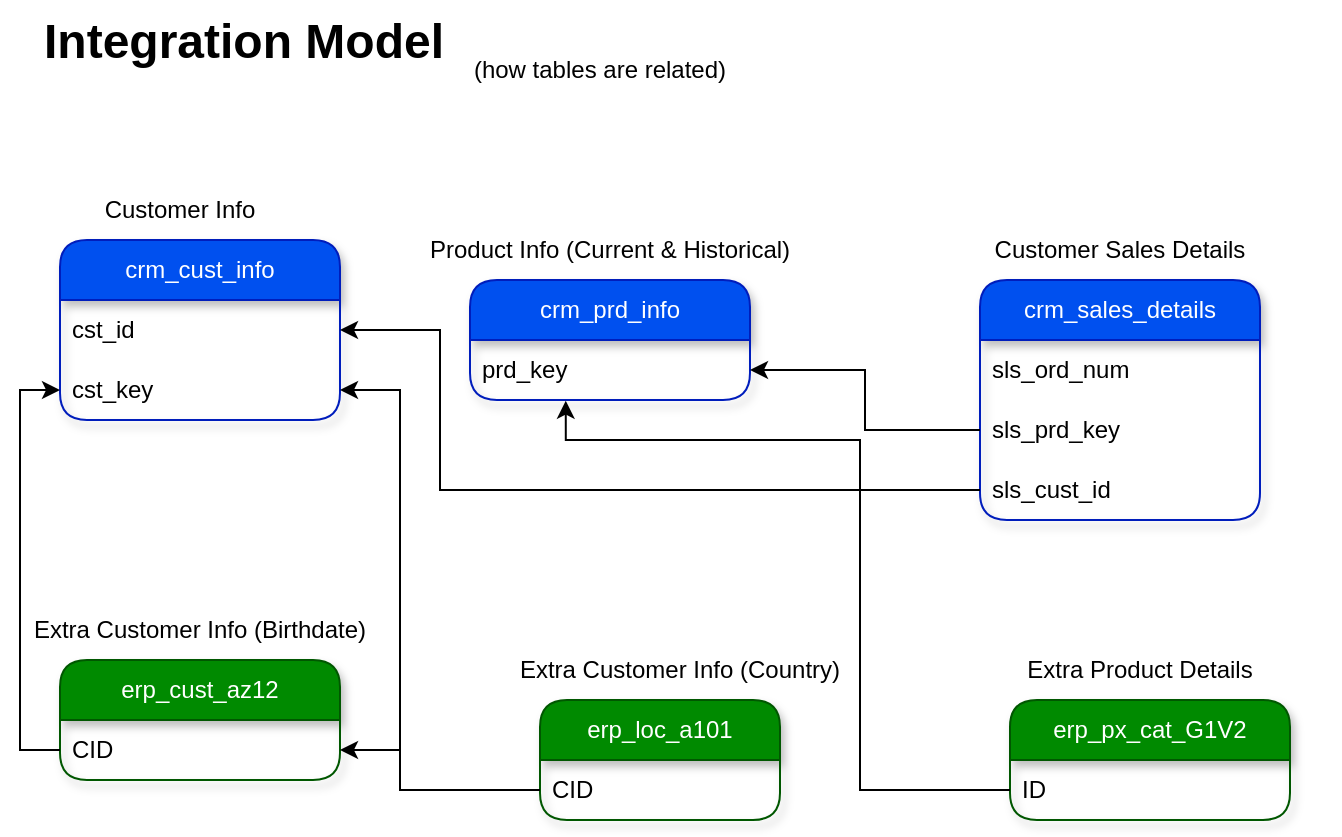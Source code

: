 <mxfile version="28.0.6">
  <diagram name="Page-1" id="1IV1Lp-0Q4gGTwSvuqIp">
    <mxGraphModel dx="668" dy="645" grid="1" gridSize="10" guides="1" tooltips="1" connect="1" arrows="1" fold="1" page="1" pageScale="1" pageWidth="850" pageHeight="1100" math="0" shadow="0">
      <root>
        <mxCell id="0" />
        <mxCell id="1" parent="0" />
        <mxCell id="cW0bchomlTPAPh1zJUbb-1" value="&lt;h1 style=&quot;margin-top: 0px;&quot;&gt;Integration Model&lt;/h1&gt;" style="text;html=1;whiteSpace=wrap;overflow=hidden;rounded=0;" parent="1" vertex="1">
          <mxGeometry x="20" y="40" width="210" height="40" as="geometry" />
        </mxCell>
        <mxCell id="cW0bchomlTPAPh1zJUbb-2" value="(how tables are related)" style="text;html=1;align=center;verticalAlign=middle;whiteSpace=wrap;rounded=0;" parent="1" vertex="1">
          <mxGeometry x="230" y="60" width="140" height="30" as="geometry" />
        </mxCell>
        <mxCell id="cW0bchomlTPAPh1zJUbb-3" value="crm_cust_info" style="swimlane;fontStyle=0;childLayout=stackLayout;horizontal=1;startSize=30;horizontalStack=0;resizeParent=1;resizeParentMax=0;resizeLast=0;collapsible=1;marginBottom=0;whiteSpace=wrap;html=1;rounded=1;shadow=1;labelBorderColor=none;fillColor=#0050ef;fontColor=#ffffff;strokeColor=#001DBC;" parent="1" vertex="1">
          <mxGeometry x="30" y="160" width="140" height="90" as="geometry" />
        </mxCell>
        <mxCell id="cW0bchomlTPAPh1zJUbb-4" value="cst_id" style="text;strokeColor=none;fillColor=none;align=left;verticalAlign=middle;spacingLeft=4;spacingRight=4;overflow=hidden;points=[[0,0.5],[1,0.5]];portConstraint=eastwest;rotatable=0;whiteSpace=wrap;html=1;" parent="cW0bchomlTPAPh1zJUbb-3" vertex="1">
          <mxGeometry y="30" width="140" height="30" as="geometry" />
        </mxCell>
        <mxCell id="cW0bchomlTPAPh1zJUbb-30" value="cst_key" style="text;strokeColor=none;fillColor=none;align=left;verticalAlign=middle;spacingLeft=4;spacingRight=4;overflow=hidden;points=[[0,0.5],[1,0.5]];portConstraint=eastwest;rotatable=0;whiteSpace=wrap;html=1;" parent="cW0bchomlTPAPh1zJUbb-3" vertex="1">
          <mxGeometry y="60" width="140" height="30" as="geometry" />
        </mxCell>
        <mxCell id="cW0bchomlTPAPh1zJUbb-7" value="Customer Info" style="text;html=1;align=center;verticalAlign=middle;whiteSpace=wrap;rounded=0;" parent="1" vertex="1">
          <mxGeometry x="30" y="130" width="120" height="30" as="geometry" />
        </mxCell>
        <mxCell id="cW0bchomlTPAPh1zJUbb-11" value="Product Info (Current &amp;amp; Historical)" style="text;html=1;align=center;verticalAlign=middle;whiteSpace=wrap;rounded=0;" parent="1" vertex="1">
          <mxGeometry x="200" y="150" width="210" height="30" as="geometry" />
        </mxCell>
        <mxCell id="cW0bchomlTPAPh1zJUbb-12" value="&lt;span style=&quot;text-align: left;&quot;&gt;crm_prd_info&lt;/span&gt;" style="swimlane;fontStyle=0;childLayout=stackLayout;horizontal=1;startSize=30;horizontalStack=0;resizeParent=1;resizeParentMax=0;resizeLast=0;collapsible=1;marginBottom=0;whiteSpace=wrap;html=1;rounded=1;shadow=1;labelBorderColor=none;fillColor=#0050ef;fontColor=#ffffff;strokeColor=#001DBC;" parent="1" vertex="1">
          <mxGeometry x="235" y="180" width="140" height="60" as="geometry" />
        </mxCell>
        <mxCell id="cW0bchomlTPAPh1zJUbb-13" value="prd_key" style="text;strokeColor=none;fillColor=none;align=left;verticalAlign=middle;spacingLeft=4;spacingRight=4;overflow=hidden;points=[[0,0.5],[1,0.5]];portConstraint=eastwest;rotatable=0;whiteSpace=wrap;html=1;" parent="cW0bchomlTPAPh1zJUbb-12" vertex="1">
          <mxGeometry y="30" width="140" height="30" as="geometry" />
        </mxCell>
        <mxCell id="cW0bchomlTPAPh1zJUbb-14" value="crm_sales_details" style="swimlane;fontStyle=0;childLayout=stackLayout;horizontal=1;startSize=30;horizontalStack=0;resizeParent=1;resizeParentMax=0;resizeLast=0;collapsible=1;marginBottom=0;whiteSpace=wrap;html=1;rounded=1;shadow=1;labelBorderColor=none;fillColor=#0050ef;fontColor=#ffffff;strokeColor=#001DBC;" parent="1" vertex="1">
          <mxGeometry x="490" y="180" width="140" height="120" as="geometry" />
        </mxCell>
        <mxCell id="cW0bchomlTPAPh1zJUbb-15" value="sls_ord_num" style="text;strokeColor=none;fillColor=none;align=left;verticalAlign=middle;spacingLeft=4;spacingRight=4;overflow=hidden;points=[[0,0.5],[1,0.5]];portConstraint=eastwest;rotatable=0;whiteSpace=wrap;html=1;" parent="cW0bchomlTPAPh1zJUbb-14" vertex="1">
          <mxGeometry y="30" width="140" height="30" as="geometry" />
        </mxCell>
        <mxCell id="cW0bchomlTPAPh1zJUbb-26" value="&lt;div&gt;sls_prd_key&lt;/div&gt;" style="text;strokeColor=none;fillColor=none;align=left;verticalAlign=middle;spacingLeft=4;spacingRight=4;overflow=hidden;points=[[0,0.5],[1,0.5]];portConstraint=eastwest;rotatable=0;whiteSpace=wrap;html=1;" parent="cW0bchomlTPAPh1zJUbb-14" vertex="1">
          <mxGeometry y="60" width="140" height="30" as="geometry" />
        </mxCell>
        <mxCell id="cW0bchomlTPAPh1zJUbb-27" value="&lt;div&gt;&lt;span style=&quot;background-color: transparent; color: light-dark(rgb(0, 0, 0), rgb(255, 255, 255));&quot;&gt;sls_cust_id&lt;/span&gt;&lt;/div&gt;" style="text;strokeColor=none;fillColor=none;align=left;verticalAlign=middle;spacingLeft=4;spacingRight=4;overflow=hidden;points=[[0,0.5],[1,0.5]];portConstraint=eastwest;rotatable=0;whiteSpace=wrap;html=1;" parent="cW0bchomlTPAPh1zJUbb-14" vertex="1">
          <mxGeometry y="90" width="140" height="30" as="geometry" />
        </mxCell>
        <mxCell id="cW0bchomlTPAPh1zJUbb-16" value="Customer Sales Details" style="text;html=1;align=center;verticalAlign=middle;whiteSpace=wrap;rounded=0;" parent="1" vertex="1">
          <mxGeometry x="460" y="150" width="200" height="30" as="geometry" />
        </mxCell>
        <mxCell id="cW0bchomlTPAPh1zJUbb-17" value="erp_loc_a101" style="swimlane;fontStyle=0;childLayout=stackLayout;horizontal=1;startSize=30;horizontalStack=0;resizeParent=1;resizeParentMax=0;resizeLast=0;collapsible=1;marginBottom=0;whiteSpace=wrap;html=1;rounded=1;shadow=1;labelBorderColor=none;fillColor=#008a00;fontColor=#ffffff;strokeColor=#005700;" parent="1" vertex="1">
          <mxGeometry x="270" y="390" width="120" height="60" as="geometry" />
        </mxCell>
        <mxCell id="cW0bchomlTPAPh1zJUbb-18" value="CID" style="text;strokeColor=none;fillColor=none;align=left;verticalAlign=middle;spacingLeft=4;spacingRight=4;overflow=hidden;points=[[0,0.5],[1,0.5]];portConstraint=eastwest;rotatable=0;whiteSpace=wrap;html=1;" parent="cW0bchomlTPAPh1zJUbb-17" vertex="1">
          <mxGeometry y="30" width="120" height="30" as="geometry" />
        </mxCell>
        <mxCell id="cW0bchomlTPAPh1zJUbb-19" value="Extra Customer Info (Country)" style="text;html=1;align=center;verticalAlign=middle;whiteSpace=wrap;rounded=0;" parent="1" vertex="1">
          <mxGeometry x="240" y="360" width="200" height="30" as="geometry" />
        </mxCell>
        <mxCell id="cW0bchomlTPAPh1zJUbb-20" value="erp_px_cat_G1V2" style="swimlane;fontStyle=0;childLayout=stackLayout;horizontal=1;startSize=30;horizontalStack=0;resizeParent=1;resizeParentMax=0;resizeLast=0;collapsible=1;marginBottom=0;whiteSpace=wrap;html=1;rounded=1;shadow=1;labelBorderColor=none;fillColor=#008a00;fontColor=#ffffff;strokeColor=#005700;" parent="1" vertex="1">
          <mxGeometry x="505" y="390" width="140" height="60" as="geometry" />
        </mxCell>
        <mxCell id="cW0bchomlTPAPh1zJUbb-21" value="ID" style="text;strokeColor=none;fillColor=none;align=left;verticalAlign=middle;spacingLeft=4;spacingRight=4;overflow=hidden;points=[[0,0.5],[1,0.5]];portConstraint=eastwest;rotatable=0;whiteSpace=wrap;html=1;" parent="cW0bchomlTPAPh1zJUbb-20" vertex="1">
          <mxGeometry y="30" width="140" height="30" as="geometry" />
        </mxCell>
        <mxCell id="cW0bchomlTPAPh1zJUbb-22" value="Extra Product Details" style="text;html=1;align=center;verticalAlign=middle;whiteSpace=wrap;rounded=0;" parent="1" vertex="1">
          <mxGeometry x="470" y="360" width="200" height="30" as="geometry" />
        </mxCell>
        <mxCell id="cW0bchomlTPAPh1zJUbb-23" value="&lt;span style=&quot;text-align: left;&quot;&gt;erp_cust_az12&lt;/span&gt;" style="swimlane;fontStyle=0;childLayout=stackLayout;horizontal=1;startSize=30;horizontalStack=0;resizeParent=1;resizeParentMax=0;resizeLast=0;collapsible=1;marginBottom=0;whiteSpace=wrap;html=1;rounded=1;shadow=1;labelBorderColor=none;fillColor=#008a00;fontColor=#ffffff;strokeColor=#005700;" parent="1" vertex="1">
          <mxGeometry x="30" y="370" width="140" height="60" as="geometry" />
        </mxCell>
        <mxCell id="cW0bchomlTPAPh1zJUbb-24" value="&lt;div&gt;CID&lt;/div&gt;" style="text;strokeColor=none;fillColor=none;align=left;verticalAlign=middle;spacingLeft=4;spacingRight=4;overflow=hidden;points=[[0,0.5],[1,0.5]];portConstraint=eastwest;rotatable=0;whiteSpace=wrap;html=1;" parent="cW0bchomlTPAPh1zJUbb-23" vertex="1">
          <mxGeometry y="30" width="140" height="30" as="geometry" />
        </mxCell>
        <mxCell id="cW0bchomlTPAPh1zJUbb-25" value="Extra Customer Info (Birthdate)" style="text;html=1;align=center;verticalAlign=middle;whiteSpace=wrap;rounded=0;" parent="1" vertex="1">
          <mxGeometry y="340" width="200" height="30" as="geometry" />
        </mxCell>
        <mxCell id="cW0bchomlTPAPh1zJUbb-28" style="edgeStyle=orthogonalEdgeStyle;rounded=0;orthogonalLoop=1;jettySize=auto;html=1;entryX=1;entryY=0.5;entryDx=0;entryDy=0;" parent="1" source="cW0bchomlTPAPh1zJUbb-26" target="cW0bchomlTPAPh1zJUbb-13" edge="1">
          <mxGeometry relative="1" as="geometry" />
        </mxCell>
        <mxCell id="cW0bchomlTPAPh1zJUbb-29" style="edgeStyle=orthogonalEdgeStyle;rounded=0;orthogonalLoop=1;jettySize=auto;html=1;entryX=1;entryY=0.5;entryDx=0;entryDy=0;" parent="1" source="cW0bchomlTPAPh1zJUbb-27" target="cW0bchomlTPAPh1zJUbb-4" edge="1">
          <mxGeometry relative="1" as="geometry">
            <Array as="points">
              <mxPoint x="220" y="285" />
              <mxPoint x="220" y="205" />
            </Array>
          </mxGeometry>
        </mxCell>
        <mxCell id="cW0bchomlTPAPh1zJUbb-31" style="edgeStyle=orthogonalEdgeStyle;rounded=0;orthogonalLoop=1;jettySize=auto;html=1;entryX=0;entryY=0.5;entryDx=0;entryDy=0;" parent="1" source="cW0bchomlTPAPh1zJUbb-24" target="cW0bchomlTPAPh1zJUbb-30" edge="1">
          <mxGeometry relative="1" as="geometry" />
        </mxCell>
        <mxCell id="cW0bchomlTPAPh1zJUbb-32" style="edgeStyle=orthogonalEdgeStyle;rounded=0;orthogonalLoop=1;jettySize=auto;html=1;entryX=1;entryY=0.5;entryDx=0;entryDy=0;" parent="1" source="cW0bchomlTPAPh1zJUbb-18" target="cW0bchomlTPAPh1zJUbb-24" edge="1">
          <mxGeometry relative="1" as="geometry">
            <Array as="points">
              <mxPoint x="200" y="435" />
              <mxPoint x="200" y="415" />
            </Array>
          </mxGeometry>
        </mxCell>
        <mxCell id="cW0bchomlTPAPh1zJUbb-33" style="edgeStyle=orthogonalEdgeStyle;rounded=0;orthogonalLoop=1;jettySize=auto;html=1;entryX=1;entryY=0.5;entryDx=0;entryDy=0;" parent="1" source="cW0bchomlTPAPh1zJUbb-18" target="cW0bchomlTPAPh1zJUbb-30" edge="1">
          <mxGeometry relative="1" as="geometry">
            <Array as="points">
              <mxPoint x="200" y="435" />
              <mxPoint x="200" y="235" />
            </Array>
          </mxGeometry>
        </mxCell>
        <mxCell id="cW0bchomlTPAPh1zJUbb-35" style="edgeStyle=orthogonalEdgeStyle;rounded=0;orthogonalLoop=1;jettySize=auto;html=1;entryX=0.342;entryY=1.012;entryDx=0;entryDy=0;entryPerimeter=0;" parent="1" source="cW0bchomlTPAPh1zJUbb-21" target="cW0bchomlTPAPh1zJUbb-13" edge="1">
          <mxGeometry relative="1" as="geometry">
            <Array as="points">
              <mxPoint x="430" y="435" />
              <mxPoint x="430" y="260" />
              <mxPoint x="283" y="260" />
            </Array>
          </mxGeometry>
        </mxCell>
      </root>
    </mxGraphModel>
  </diagram>
</mxfile>
